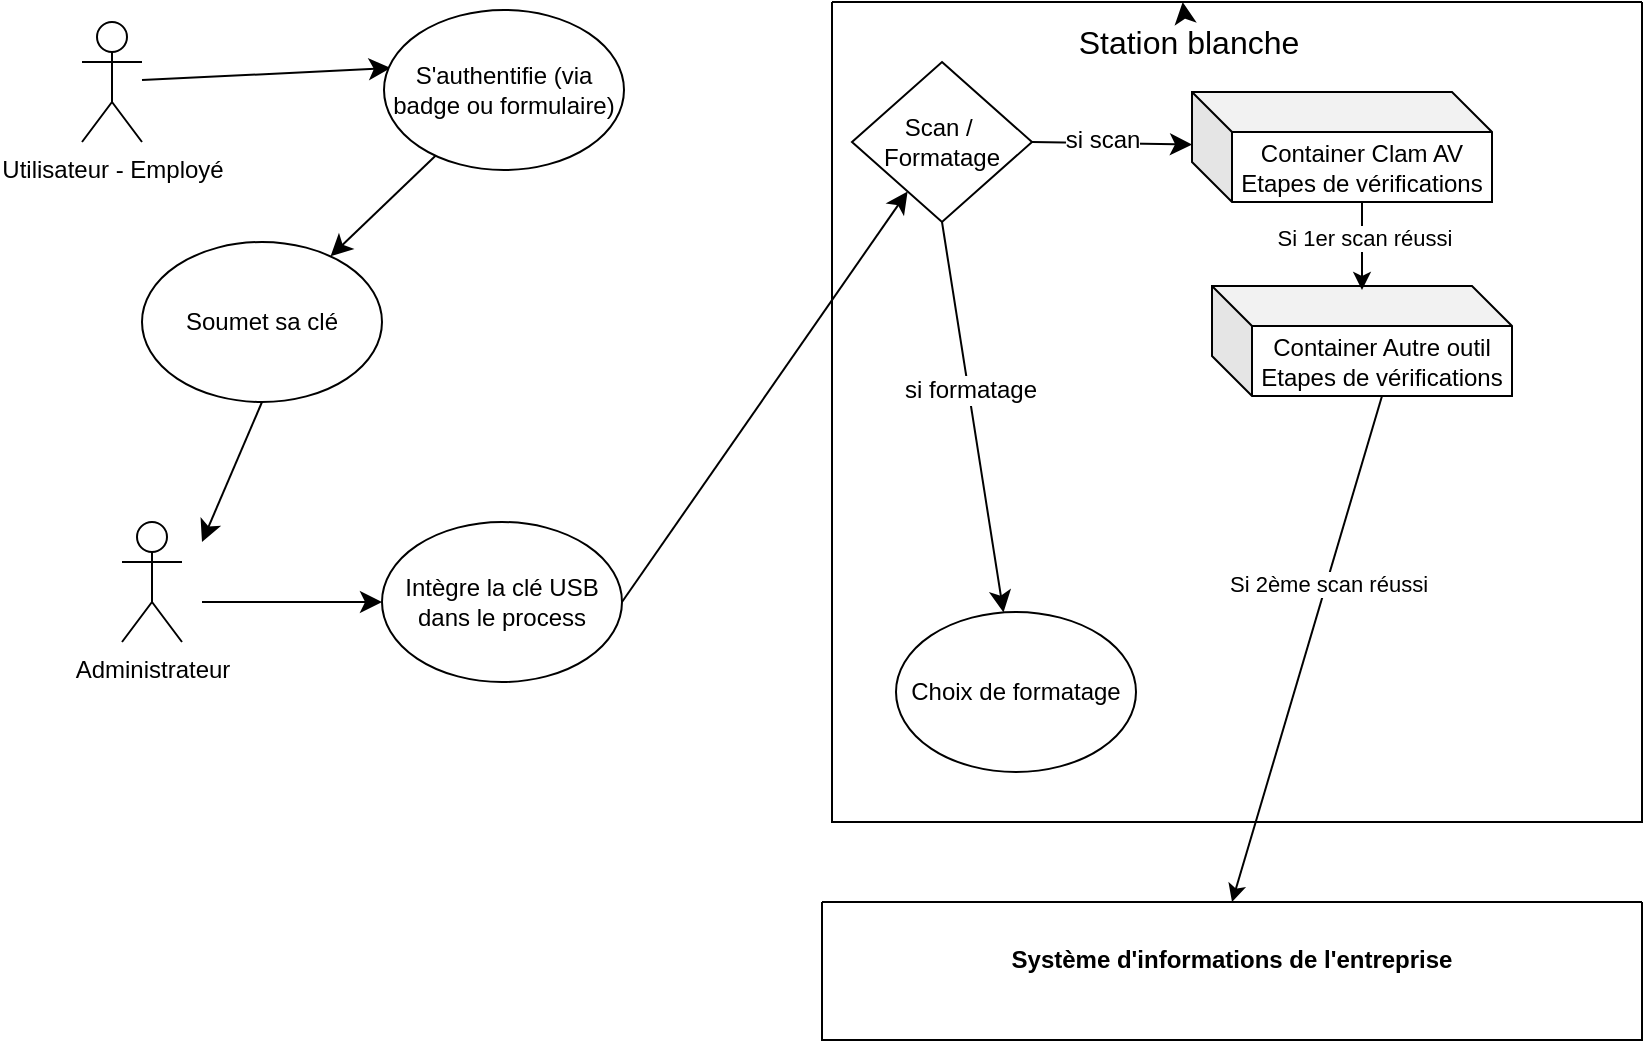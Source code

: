 <mxfile version="24.5.5" type="github">
  <diagram id="R2lEEEUBdFMjLlhIrx00" name="Page-1">
    <mxGraphModel dx="1050" dy="566" grid="1" gridSize="10" guides="1" tooltips="1" connect="1" arrows="1" fold="1" page="1" pageScale="1" pageWidth="850" pageHeight="1100" math="0" shadow="0" extFonts="Permanent Marker^https://fonts.googleapis.com/css?family=Permanent+Marker">
      <root>
        <mxCell id="0" />
        <mxCell id="1" parent="0" />
        <mxCell id="TxHeuP1p4Xf1kxtBYYIb-6" style="edgeStyle=none;curved=1;rounded=0;orthogonalLoop=1;jettySize=auto;html=1;fontSize=12;startSize=8;endSize=8;entryX=0.028;entryY=0.363;entryDx=0;entryDy=0;entryPerimeter=0;" parent="1" target="TxHeuP1p4Xf1kxtBYYIb-14" edge="1">
          <mxGeometry relative="1" as="geometry">
            <mxPoint x="80" y="79" as="sourcePoint" />
          </mxGeometry>
        </mxCell>
        <mxCell id="TxHeuP1p4Xf1kxtBYYIb-1" value="Utilisateur - Employé" style="shape=umlActor;verticalLabelPosition=bottom;verticalAlign=top;html=1;outlineConnect=0;" parent="1" vertex="1">
          <mxGeometry x="50" y="50" width="30" height="60" as="geometry" />
        </mxCell>
        <mxCell id="TxHeuP1p4Xf1kxtBYYIb-2" value="" style="swimlane;startSize=0;" parent="1" vertex="1">
          <mxGeometry x="425" y="40" width="405" height="410" as="geometry" />
        </mxCell>
        <mxCell id="TxHeuP1p4Xf1kxtBYYIb-3" value="Station blanche" style="text;html=1;align=center;verticalAlign=middle;resizable=0;points=[];autosize=1;strokeColor=none;fillColor=none;fontSize=16;" parent="TxHeuP1p4Xf1kxtBYYIb-2" vertex="1">
          <mxGeometry x="113" y="5" width="130" height="30" as="geometry" />
        </mxCell>
        <mxCell id="TxHeuP1p4Xf1kxtBYYIb-4" style="edgeStyle=none;curved=1;rounded=0;orthogonalLoop=1;jettySize=auto;html=1;fontSize=12;startSize=8;endSize=8;" parent="TxHeuP1p4Xf1kxtBYYIb-2" source="TxHeuP1p4Xf1kxtBYYIb-3" target="TxHeuP1p4Xf1kxtBYYIb-2" edge="1">
          <mxGeometry relative="1" as="geometry" />
        </mxCell>
        <mxCell id="TxHeuP1p4Xf1kxtBYYIb-16" value="Container Clam AV&lt;div&gt;Etapes de vérifications&lt;/div&gt;" style="shape=cube;whiteSpace=wrap;html=1;boundedLbl=1;backgroundOutline=1;darkOpacity=0.05;darkOpacity2=0.1;" parent="TxHeuP1p4Xf1kxtBYYIb-2" vertex="1">
          <mxGeometry x="180" y="45" width="150" height="55" as="geometry" />
        </mxCell>
        <mxCell id="TxHeuP1p4Xf1kxtBYYIb-18" style="edgeStyle=none;curved=1;rounded=0;orthogonalLoop=1;jettySize=auto;html=1;exitX=1;exitY=0.5;exitDx=0;exitDy=0;fontSize=12;startSize=8;endSize=8;" parent="TxHeuP1p4Xf1kxtBYYIb-2" source="TxHeuP1p4Xf1kxtBYYIb-17" target="TxHeuP1p4Xf1kxtBYYIb-16" edge="1">
          <mxGeometry relative="1" as="geometry" />
        </mxCell>
        <mxCell id="TxHeuP1p4Xf1kxtBYYIb-19" value="si scan" style="edgeLabel;html=1;align=center;verticalAlign=middle;resizable=0;points=[];fontSize=12;" parent="TxHeuP1p4Xf1kxtBYYIb-18" vertex="1" connectable="0">
          <mxGeometry x="-0.131" y="2" relative="1" as="geometry">
            <mxPoint as="offset" />
          </mxGeometry>
        </mxCell>
        <mxCell id="TxHeuP1p4Xf1kxtBYYIb-21" style="edgeStyle=none;curved=1;rounded=0;orthogonalLoop=1;jettySize=auto;html=1;exitX=0.5;exitY=1;exitDx=0;exitDy=0;fontSize=12;startSize=8;endSize=8;" parent="TxHeuP1p4Xf1kxtBYYIb-2" source="TxHeuP1p4Xf1kxtBYYIb-17" target="TxHeuP1p4Xf1kxtBYYIb-20" edge="1">
          <mxGeometry relative="1" as="geometry" />
        </mxCell>
        <mxCell id="TxHeuP1p4Xf1kxtBYYIb-22" value="si formatage" style="edgeLabel;html=1;align=center;verticalAlign=middle;resizable=0;points=[];fontSize=12;" parent="TxHeuP1p4Xf1kxtBYYIb-21" vertex="1" connectable="0">
          <mxGeometry x="-0.139" relative="1" as="geometry">
            <mxPoint x="1" as="offset" />
          </mxGeometry>
        </mxCell>
        <mxCell id="TxHeuP1p4Xf1kxtBYYIb-17" value="Scan /&amp;nbsp;&lt;div&gt;Formatage&lt;/div&gt;" style="rhombus;whiteSpace=wrap;html=1;" parent="TxHeuP1p4Xf1kxtBYYIb-2" vertex="1">
          <mxGeometry x="10" y="30" width="90" height="80" as="geometry" />
        </mxCell>
        <mxCell id="TxHeuP1p4Xf1kxtBYYIb-20" value="Choix de formatage" style="ellipse;whiteSpace=wrap;html=1;" parent="TxHeuP1p4Xf1kxtBYYIb-2" vertex="1">
          <mxGeometry x="32" y="305" width="120" height="80" as="geometry" />
        </mxCell>
        <mxCell id="3nF3TbmKDGNw5wtOH2Rn-1" value="Container Autre outil&lt;br&gt;&lt;div&gt;Etapes de vérifications&lt;/div&gt;" style="shape=cube;whiteSpace=wrap;html=1;boundedLbl=1;backgroundOutline=1;darkOpacity=0.05;darkOpacity2=0.1;" vertex="1" parent="TxHeuP1p4Xf1kxtBYYIb-2">
          <mxGeometry x="190" y="142" width="150" height="55" as="geometry" />
        </mxCell>
        <mxCell id="3nF3TbmKDGNw5wtOH2Rn-3" style="edgeStyle=orthogonalEdgeStyle;rounded=0;orthogonalLoop=1;jettySize=auto;html=1;exitX=0;exitY=0;exitDx=85;exitDy=55;exitPerimeter=0;entryX=0.5;entryY=0.036;entryDx=0;entryDy=0;entryPerimeter=0;" edge="1" parent="TxHeuP1p4Xf1kxtBYYIb-2" source="TxHeuP1p4Xf1kxtBYYIb-16" target="3nF3TbmKDGNw5wtOH2Rn-1">
          <mxGeometry relative="1" as="geometry" />
        </mxCell>
        <mxCell id="3nF3TbmKDGNw5wtOH2Rn-4" value="Si 1er scan réussi" style="edgeLabel;html=1;align=center;verticalAlign=middle;resizable=0;points=[];" vertex="1" connectable="0" parent="3nF3TbmKDGNw5wtOH2Rn-3">
          <mxGeometry x="-0.195" y="1" relative="1" as="geometry">
            <mxPoint as="offset" />
          </mxGeometry>
        </mxCell>
        <mxCell id="TxHeuP1p4Xf1kxtBYYIb-5" value="Soumet sa clé" style="ellipse;whiteSpace=wrap;html=1;" parent="1" vertex="1">
          <mxGeometry x="80" y="160" width="120" height="80" as="geometry" />
        </mxCell>
        <mxCell id="TxHeuP1p4Xf1kxtBYYIb-11" style="edgeStyle=none;curved=1;rounded=0;orthogonalLoop=1;jettySize=auto;html=1;entryX=0;entryY=0.5;entryDx=0;entryDy=0;fontSize=12;startSize=8;endSize=8;" parent="1" target="TxHeuP1p4Xf1kxtBYYIb-10" edge="1">
          <mxGeometry relative="1" as="geometry">
            <mxPoint x="110" y="340" as="sourcePoint" />
          </mxGeometry>
        </mxCell>
        <mxCell id="TxHeuP1p4Xf1kxtBYYIb-7" value="Administrateur" style="shape=umlActor;verticalLabelPosition=bottom;verticalAlign=top;html=1;outlineConnect=0;" parent="1" vertex="1">
          <mxGeometry x="70" y="300" width="30" height="60" as="geometry" />
        </mxCell>
        <mxCell id="TxHeuP1p4Xf1kxtBYYIb-8" style="edgeStyle=none;curved=1;rounded=0;orthogonalLoop=1;jettySize=auto;html=1;exitX=0.5;exitY=1;exitDx=0;exitDy=0;fontSize=12;startSize=8;endSize=8;" parent="1" source="TxHeuP1p4Xf1kxtBYYIb-5" edge="1">
          <mxGeometry relative="1" as="geometry">
            <mxPoint x="110" y="310" as="targetPoint" />
          </mxGeometry>
        </mxCell>
        <mxCell id="TxHeuP1p4Xf1kxtBYYIb-10" value="Intègre la clé USB dans le process" style="ellipse;whiteSpace=wrap;html=1;" parent="1" vertex="1">
          <mxGeometry x="200" y="300" width="120" height="80" as="geometry" />
        </mxCell>
        <mxCell id="TxHeuP1p4Xf1kxtBYYIb-12" style="edgeStyle=none;curved=1;rounded=0;orthogonalLoop=1;jettySize=auto;html=1;exitX=1;exitY=0.5;exitDx=0;exitDy=0;fontSize=12;startSize=8;endSize=8;" parent="1" source="TxHeuP1p4Xf1kxtBYYIb-10" target="TxHeuP1p4Xf1kxtBYYIb-17" edge="1">
          <mxGeometry relative="1" as="geometry">
            <mxPoint x="400" y="120" as="targetPoint" />
          </mxGeometry>
        </mxCell>
        <mxCell id="TxHeuP1p4Xf1kxtBYYIb-14" value="S&#39;authentifie (via badge ou formulaire)" style="ellipse;whiteSpace=wrap;html=1;" parent="1" vertex="1">
          <mxGeometry x="201" y="44" width="120" height="80" as="geometry" />
        </mxCell>
        <mxCell id="TxHeuP1p4Xf1kxtBYYIb-15" style="edgeStyle=none;curved=1;rounded=0;orthogonalLoop=1;jettySize=auto;html=1;fontSize=12;startSize=8;endSize=8;" parent="1" source="TxHeuP1p4Xf1kxtBYYIb-14" target="TxHeuP1p4Xf1kxtBYYIb-5" edge="1">
          <mxGeometry relative="1" as="geometry">
            <mxPoint x="230" y="190" as="targetPoint" />
          </mxGeometry>
        </mxCell>
        <mxCell id="3nF3TbmKDGNw5wtOH2Rn-10" value="&#xa;&#xa;&#xa;&#xa;&#xa;Système d&#39;informations de l&#39;entreprise&#xa;" style="swimlane;startSize=0;" vertex="1" parent="1">
          <mxGeometry x="420" y="490" width="410" height="69" as="geometry" />
        </mxCell>
        <mxCell id="3nF3TbmKDGNw5wtOH2Rn-8" value="" style="endArrow=classic;html=1;rounded=0;exitX=0;exitY=0;exitDx=85;exitDy=55;exitPerimeter=0;entryX=0.5;entryY=0;entryDx=0;entryDy=0;" edge="1" parent="1" source="3nF3TbmKDGNw5wtOH2Rn-1" target="3nF3TbmKDGNw5wtOH2Rn-10">
          <mxGeometry width="50" height="50" relative="1" as="geometry">
            <mxPoint x="400" y="320" as="sourcePoint" />
            <mxPoint x="701" y="301" as="targetPoint" />
          </mxGeometry>
        </mxCell>
        <mxCell id="3nF3TbmKDGNw5wtOH2Rn-9" value="Si 2ème scan réussi" style="edgeLabel;html=1;align=center;verticalAlign=middle;resizable=0;points=[];" vertex="1" connectable="0" parent="3nF3TbmKDGNw5wtOH2Rn-8">
          <mxGeometry x="-0.26" y="1" relative="1" as="geometry">
            <mxPoint as="offset" />
          </mxGeometry>
        </mxCell>
      </root>
    </mxGraphModel>
  </diagram>
</mxfile>

